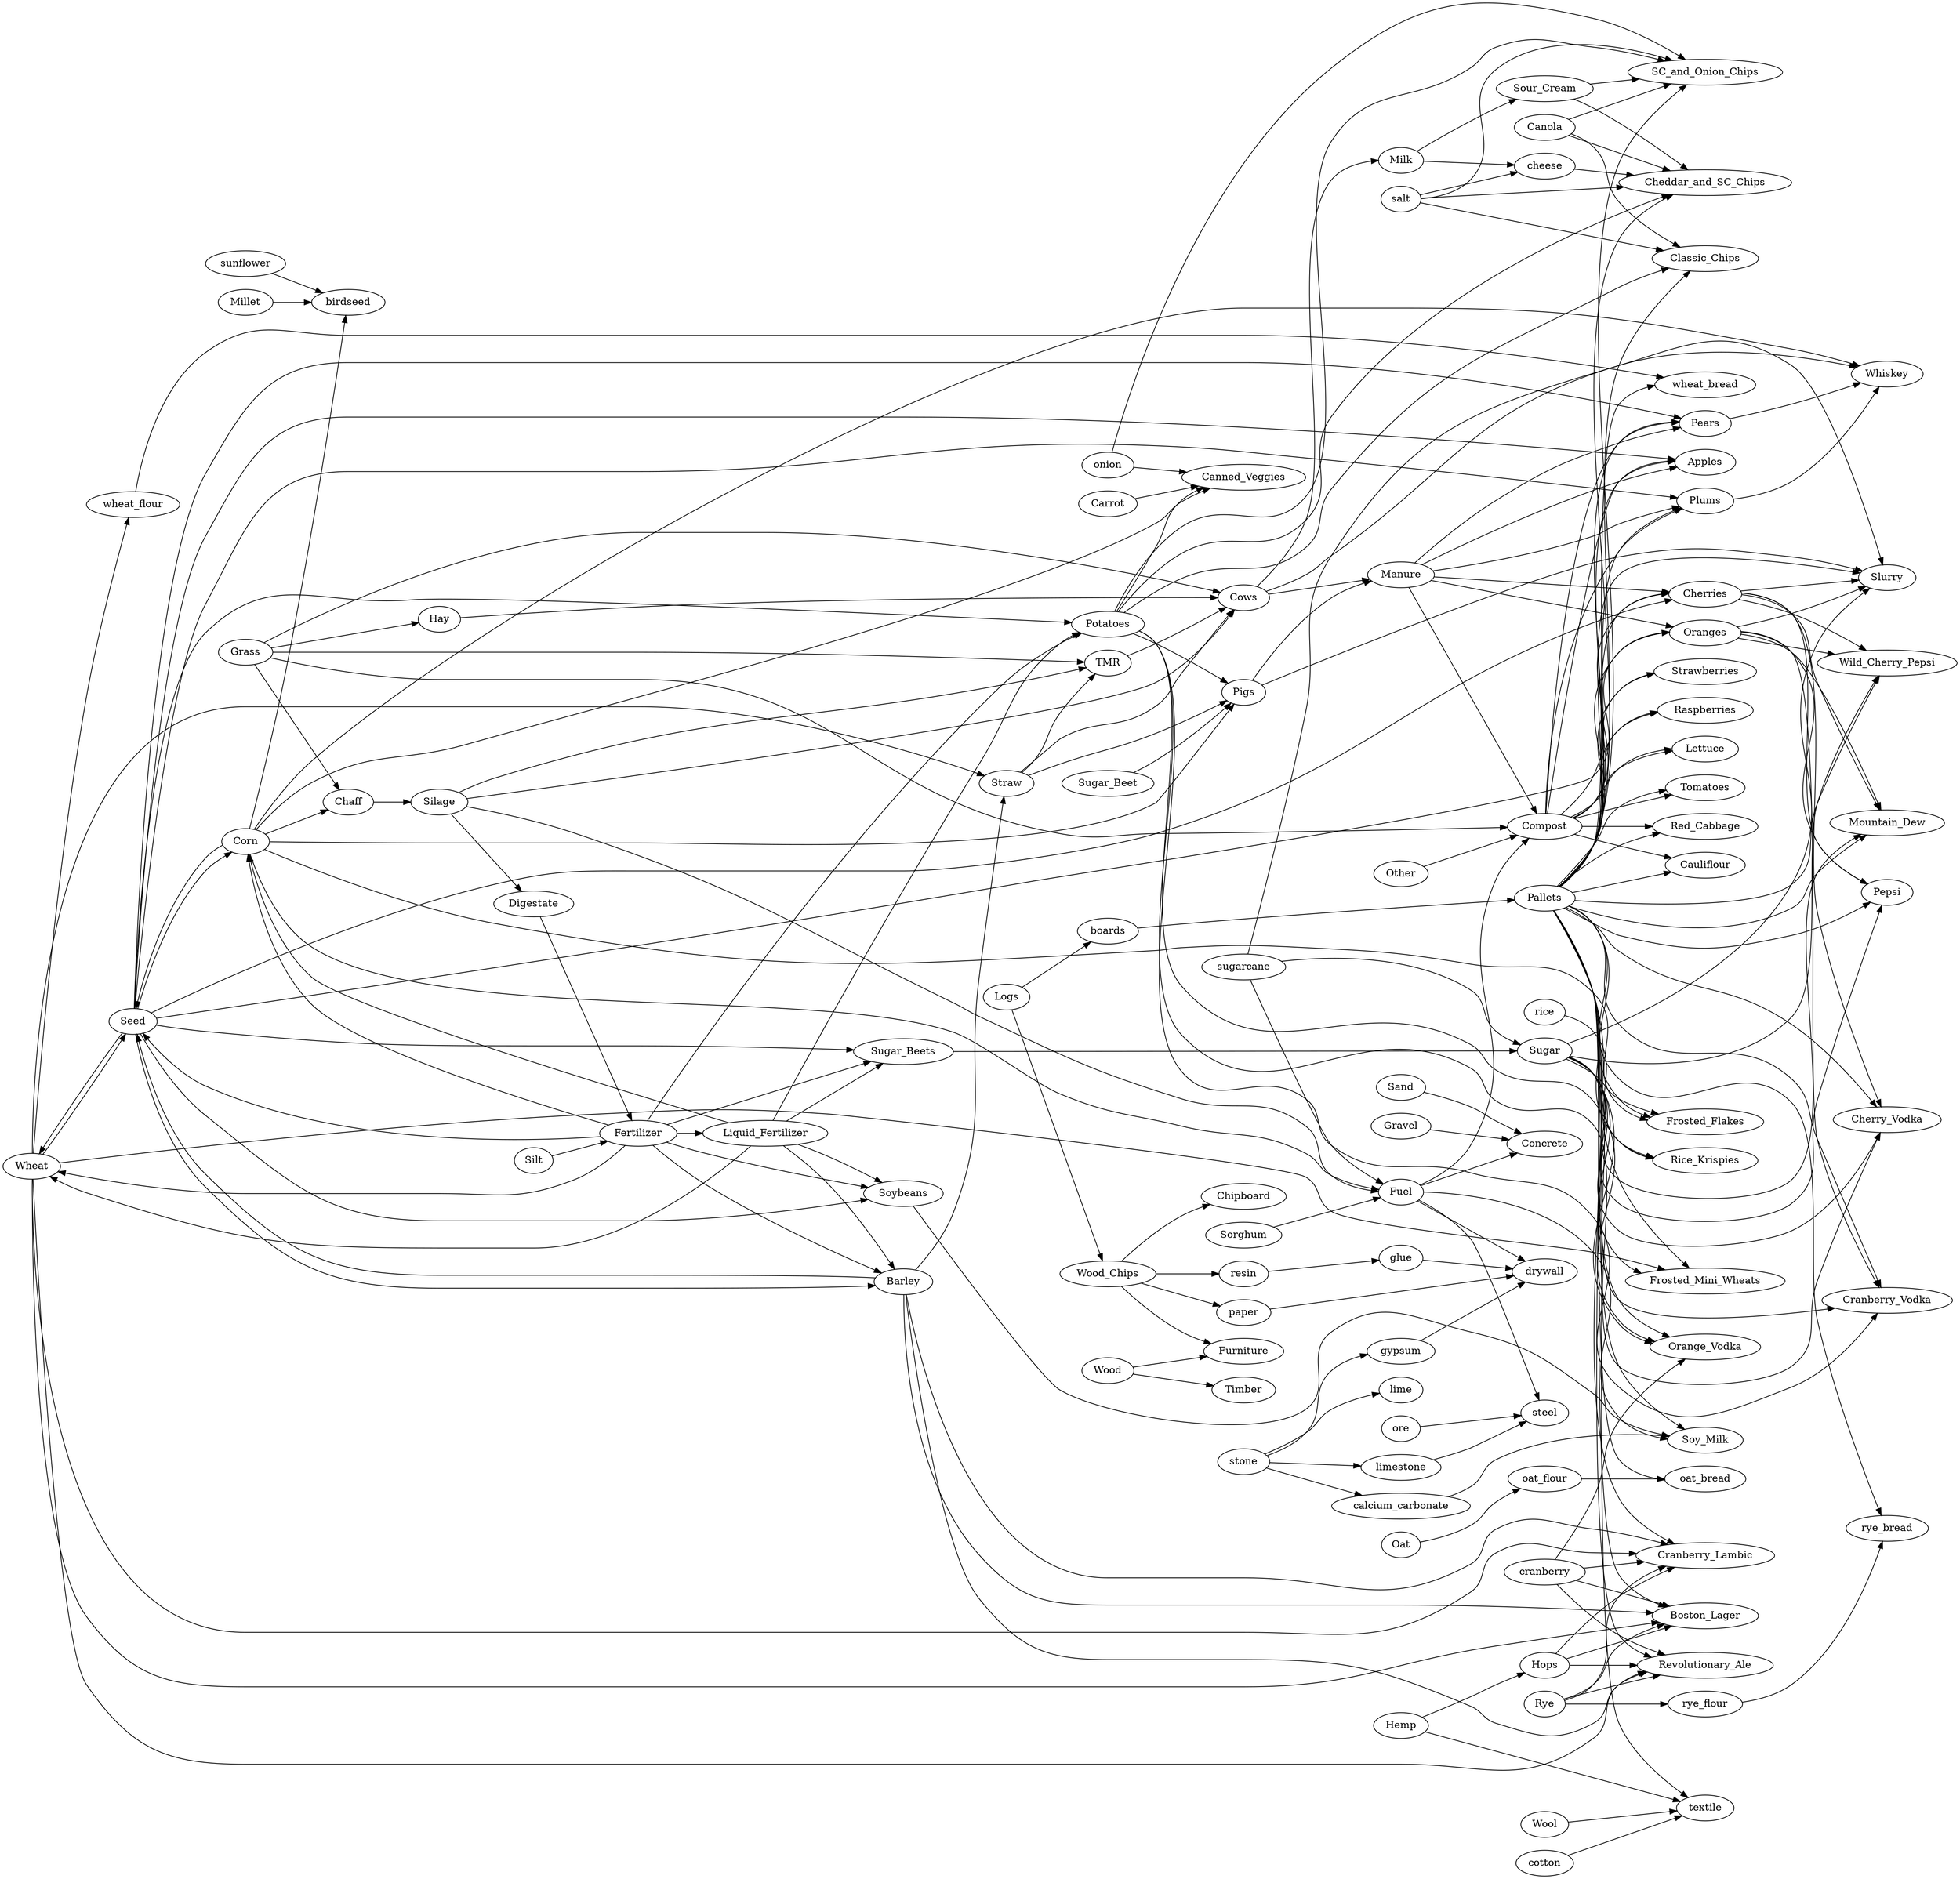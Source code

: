 strict digraph pv {
    rankdir=LR;

    // Pigs
    Wheat       -> Straw
    Barley      -> Straw
    Straw       -> Pigs
    Pigs        -> Manure
    Pigs        -> Slurry

    Corn        -> Pigs
    Sugar_Beet  -> Pigs
    Potatoes    -> Pigs

    // Cows
    Wheat       -> Straw
    Barley      -> Straw
    Straw       -> Cows
    Cows        -> Manure
    Cows        -> Slurry
    Cows        -> Milk

    Grass       -> Cows
    Grass       -> Hay
    Hay         -> Cows
    Silage      -> Cows

    Grass       -> TMR
    Silage      -> TMR
    Straw       -> TMR
    TMR         -> Cows

    // Silage
    Grass       -> Chaff
    Corn        -> Chaff

    Chaff       -> Silage
    Silage      -> Digestate
    Silage      -> Fuel

    // Seed Maker
    Wheat       -> Seed
    Fertilizer  -> Seed

    Barley      -> Seed
    Fertilizer  -> Seed

    Corn        -> Seed
    Fertilizer  -> Seed

    // Crops
    Seed                -> Wheat
    Fertilizer          -> Wheat
    Liquid_Fertilizer   -> Wheat

    Seed                -> Barley
    Fertilizer          -> Barley
    Liquid_Fertilizer   -> Barley

    Seed                -> Corn
    Fertilizer          -> Corn
    Liquid_Fertilizer   -> Corn

    Seed                -> Soybeans
    Fertilizer          -> Soybeans
    Liquid_Fertilizer   -> Soybeans

    Seed                -> Sugar_Beets
    Fertilizer          -> Sugar_Beets
    Liquid_Fertilizer   -> Sugar_Beets

    Seed                -> Potatoes
    Fertilizer          -> Potatoes
    Liquid_Fertilizer   -> Potatoes

    // Liquid Fertilizer
    Fertilizer  -> Liquid_Fertilizer

    // Fertilizer
    Silt        -> Fertilizer
    Digestate   -> Fertilizer

    // Orchards
    Seed        -> Apples
    Manure      -> Apples
    Compost     -> Apples
    Pallets     -> Apples

    Seed        -> Cherries
    Manure      -> Cherries
    Compost     -> Cherries
    Pallets     -> Cherries

    Seed        -> Oranges
    Manure      -> Oranges
    Compost     -> Oranges
    Pallets     -> Oranges

    Seed        -> Pears
    Manure      -> Pears
    Compost     -> Pears
    Pallets     -> Pears

    Seed        -> Plums
    Manure      -> Plums
    Compost     -> Plums
    Pallets     -> Plums

    // Greenhouses
    Compost     -> Lettuce
    Pallets     -> Lettuce

    Compost     -> Tomatoes
    Pallets     -> Tomatoes

    Compost     -> Cauliflour
    Pallets     -> Cauliflour

    Compost     -> Red_Cabbage
    Pallets     -> Red_Cabbage

    Compost     -> Strawberries
    Pallets     -> Strawberries

    Compost     -> Raspberries
    Pallets     -> Raspberries

    // Compost Place
    Manure      -> Compost
    Fuel        -> Compost

    Grass       -> Compost
    Fuel        -> Compost

    Other       -> Compost
    Fuel        -> Compost

    // Pallet Place
    boards -> Pallets

    // Blackcap Birdseed
    Millet      -> birdseed
    sunflower   -> birdseed
    Corn        -> birdseed

    // Grain Mill
    Wheat   -> wheat_flour
    Rye     -> rye_flour
    Oat     -> oat_flour

    // Sugar Refinery
    Sugar_Beets -> Sugar
    sugarcane   -> Sugar

    // Hops and Props
    Hemp        -> Hops

    // Pjevs Concrete
    Sand        -> Concrete
    Gravel      -> Concrete

    Sand        -> Concrete
    Gravel      -> Concrete

    Sand        -> Concrete
    Gravel      -> Concrete
    Fuel        -> Concrete

    // Heartland Bread
    Pallets     -> wheat_bread
    wheat_flour -> wheat_bread

    Pallets     -> oat_bread
    oat_flour   -> oat_bread

    Pallets     -> rye_bread
    rye_flour   -> rye_bread

    // Cogent Forest Products
    Wood_Chips  -> paper

    Wood_Chips  -> resin

    Logs        -> boards
    Logs        -> Wood_Chips

    // Sam Adams
    Wheat       -> Boston_Lager
    Barley      -> Boston_Lager
    Hops        -> Boston_Lager
    cranberry   -> Boston_Lager
    Rye         -> Boston_Lager
    Pallets     -> Boston_Lager

    Wheat       -> Revolutionary_Ale
    Barley      -> Revolutionary_Ale
    Hops        -> Revolutionary_Ale
    cranberry   -> Revolutionary_Ale
    Rye         -> Revolutionary_Ale
    Pallets     -> Revolutionary_Ale

    Wheat       -> Cranberry_Lambic
    Barley      -> Cranberry_Lambic
    Hops        -> Cranberry_Lambic
    cranberry   -> Cranberry_Lambic
    Rye         -> Cranberry_Lambic
    Pallets     -> Cranberry_Lambic

    // Kellogs
    Wheat       -> Frosted_Mini_Wheats
    Sugar       -> Frosted_Mini_Wheats
    Pallets     -> Frosted_Mini_Wheats

    Corn        -> Frosted_Flakes
    Sugar       -> Frosted_Flakes
    Pallets     -> Frosted_Flakes

    rice        -> Rice_Krispies
    Sugar       -> Rice_Krispies
    Pallets     -> Rice_Krispies

    // Frito Lay
    Potatoes    -> Classic_Chips
    Canola      -> Classic_Chips
    salt        -> Classic_Chips
    Pallets     -> Classic_Chips

    Potatoes    -> Cheddar_and_SC_Chips
    Canola      -> Cheddar_and_SC_Chips
    salt        -> Cheddar_and_SC_Chips
    cheese      -> Cheddar_and_SC_Chips
    Sour_Cream  -> Cheddar_and_SC_Chips
    Pallets     -> Cheddar_and_SC_Chips

    Potatoes    -> SC_and_Onion_Chips
    Canola      -> SC_and_Onion_Chips
    onion       -> SC_and_Onion_Chips
    salt        -> SC_and_Onion_Chips
    Sour_Cream  -> SC_and_Onion_Chips
    Pallets     -> SC_and_Onion_Chips

    // National Gypsum
    glue        -> drywall
    paper       -> drywall
    gypsum      -> drywall
    Fuel        -> drywall

    // Pepsi
    Sugar       -> Pepsi
    Cherries    -> Pepsi
    Oranges     -> Pepsi
    Pallets     -> Pepsi

    Sugar       -> Wild_Cherry_Pepsi
    Cherries    -> Wild_Cherry_Pepsi
    Oranges     -> Wild_Cherry_Pepsi
    Pallets     -> Wild_Cherry_Pepsi

    Sugar       -> Mountain_Dew
    Cherries    -> Mountain_Dew
    Oranges     -> Mountain_Dew
    Pallets     -> Mountain_Dew

    Sugar       -> Slurry
    Cherries    -> Slurry
    Oranges     -> Slurry
    Pallets     -> Slurry

    // F.M. Textile
    cotton      -> textile
    Hemp        -> textile
    Wool        -> textile
    Pallets     -> textile

    // User Glue
    resin       -> glue

    // Smirnoff
    Potatoes    -> Cherry_Vodka
    Sugar       -> Cherry_Vodka
    Cherries    -> Cherry_Vodka
    Pallets     -> Cherry_Vodka

    Potatoes    -> Orange_Vodka
    Sugar       -> Orange_Vodka
    cranberry   -> Orange_Vodka
    Pallets     -> Orange_Vodka

    Potatoes    -> Cranberry_Vodka
    Sugar       -> Cranberry_Vodka
    Oranges     -> Cranberry_Vodka
    Pallets     -> Cranberry_Vodka

    // Silk Soymilk
    Soybeans    -> Soy_Milk
    calcium_carbonate -> Soy_Milk
    Fuel        -> Soy_Milk
    Pallets     -> Soy_Milk

    // Shell Fuel
    Sorghum     -> Fuel
    sugarcane   -> Fuel
    Corn        -> Fuel

    // Borden Dairy
    Milk        -> cheese
    salt        -> cheese

    Milk        -> Sour_Cream

    // Stone Processing
    stone       -> lime
    stone       -> limestone
    stone       -> calcium_carbonate
    stone       -> gypsum

    // Popcorn Suttons
    Pears       -> Whiskey
    Plums       -> Whiskey
    sugarcane   -> Whiskey
    Corn        -> Whiskey

    // Krystal Steel
    ore         -> steel
    limestone   -> steel
    Fuel        -> steel

    // Furniture Factory
    Wood_Chips  -> Chipboard

    Wood        -> Timber

    Wood_Chips  -> Furniture
    Wood        -> Furniture

    // Delmonte
    Potatoes    -> Canned_Veggies
    Corn        -> Canned_Veggies
    onion       -> Canned_Veggies
    Carrot      -> Canned_Veggies
}

